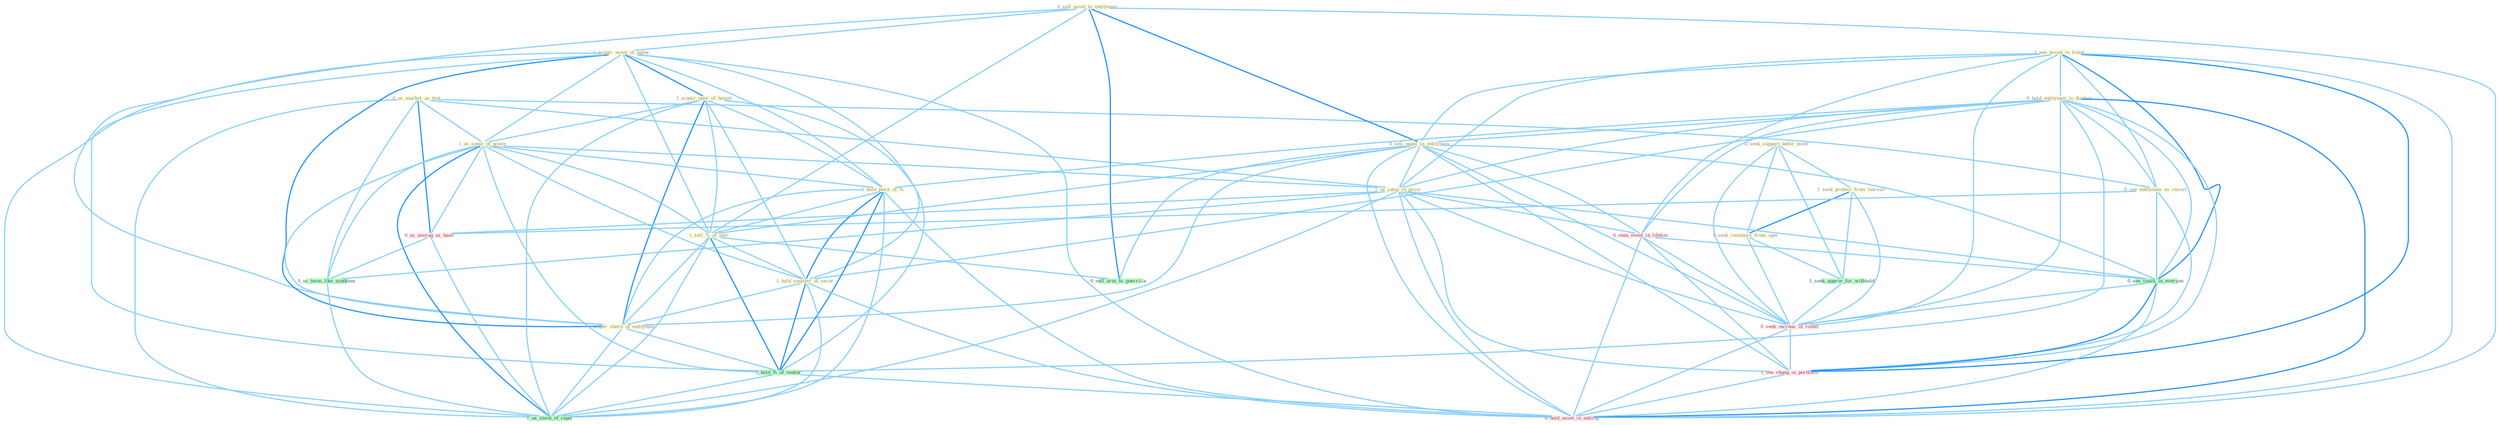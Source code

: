 Graph G{ 
    node
    [shape=polygon,style=filled,width=.5,height=.06,color="#BDFCC9",fixedsize=true,fontsize=4,
    fontcolor="#2f4f4f"];
    {node
    [color="#ffffe0", fontcolor="#8b7d6b"] "0_seek_support_befor_meet " "0_us_market_as_tool " "1_seek_protect_from_lawsuit " "0_sell_asset_to_entitynam " "1_see_break_in_trend " "0_hold_entitynam_in_disdain " "0_see_entitynam_as_resort " "0_sell_panel_in_entitynam " "1_acquir_asset_of_agenc " "1_acquir_oper_of_hospit " "1_us_some_of_proce " "1_hold_posit_of_% " "1_sell_%_of_unit " "1_hold_smatter_of_secur " "1_seek_reimburs_from_oper " "1_us_jump_in_price " "1_acquir_share_of_entitynam "}
{node [color="#fff0f5", fontcolor="#b22222"] "0_seen_event_in_lifetim " "0_us_averag_as_base " "0_seek_increas_in_round " "1_see_chang_in_portfolio " "0_hold_asset_in_anticip "}
edge [color="#B0E2FF"];

	"0_seek_support_befor_meet " -- "1_seek_protect_from_lawsuit " [w="1", color="#87cefa" ];
	"0_seek_support_befor_meet " -- "1_seek_reimburs_from_oper " [w="1", color="#87cefa" ];
	"0_seek_support_befor_meet " -- "1_seek_approv_for_withhold " [w="1", color="#87cefa" ];
	"0_seek_support_befor_meet " -- "0_seek_increas_in_round " [w="1", color="#87cefa" ];
	"0_us_market_as_tool " -- "0_see_entitynam_as_resort " [w="1", color="#87cefa" ];
	"0_us_market_as_tool " -- "1_us_some_of_proce " [w="1", color="#87cefa" ];
	"0_us_market_as_tool " -- "1_us_jump_in_price " [w="1", color="#87cefa" ];
	"0_us_market_as_tool " -- "0_us_averag_as_base " [w="2", color="#1e90ff" , len=0.8];
	"0_us_market_as_tool " -- "1_us_term_like_syndrom " [w="1", color="#87cefa" ];
	"0_us_market_as_tool " -- "1_us_stock_of_capit " [w="1", color="#87cefa" ];
	"1_seek_protect_from_lawsuit " -- "1_seek_reimburs_from_oper " [w="2", color="#1e90ff" , len=0.8];
	"1_seek_protect_from_lawsuit " -- "1_seek_approv_for_withhold " [w="1", color="#87cefa" ];
	"1_seek_protect_from_lawsuit " -- "0_seek_increas_in_round " [w="1", color="#87cefa" ];
	"0_sell_asset_to_entitynam " -- "0_sell_panel_in_entitynam " [w="2", color="#1e90ff" , len=0.8];
	"0_sell_asset_to_entitynam " -- "1_acquir_asset_of_agenc " [w="1", color="#87cefa" ];
	"0_sell_asset_to_entitynam " -- "1_sell_%_of_unit " [w="1", color="#87cefa" ];
	"0_sell_asset_to_entitynam " -- "1_acquir_share_of_entitynam " [w="1", color="#87cefa" ];
	"0_sell_asset_to_entitynam " -- "0_sell_arm_to_guerrilla " [w="2", color="#1e90ff" , len=0.8];
	"0_sell_asset_to_entitynam " -- "0_hold_asset_in_anticip " [w="1", color="#87cefa" ];
	"1_see_break_in_trend " -- "0_hold_entitynam_in_disdain " [w="1", color="#87cefa" ];
	"1_see_break_in_trend " -- "0_see_entitynam_as_resort " [w="1", color="#87cefa" ];
	"1_see_break_in_trend " -- "0_sell_panel_in_entitynam " [w="1", color="#87cefa" ];
	"1_see_break_in_trend " -- "1_us_jump_in_price " [w="1", color="#87cefa" ];
	"1_see_break_in_trend " -- "0_seen_event_in_lifetim " [w="1", color="#87cefa" ];
	"1_see_break_in_trend " -- "0_see_vaniti_in_everyon " [w="2", color="#1e90ff" , len=0.8];
	"1_see_break_in_trend " -- "0_seek_increas_in_round " [w="1", color="#87cefa" ];
	"1_see_break_in_trend " -- "1_see_chang_in_portfolio " [w="2", color="#1e90ff" , len=0.8];
	"1_see_break_in_trend " -- "0_hold_asset_in_anticip " [w="1", color="#87cefa" ];
	"0_hold_entitynam_in_disdain " -- "0_see_entitynam_as_resort " [w="1", color="#87cefa" ];
	"0_hold_entitynam_in_disdain " -- "0_sell_panel_in_entitynam " [w="1", color="#87cefa" ];
	"0_hold_entitynam_in_disdain " -- "1_hold_posit_of_% " [w="1", color="#87cefa" ];
	"0_hold_entitynam_in_disdain " -- "1_hold_smatter_of_secur " [w="1", color="#87cefa" ];
	"0_hold_entitynam_in_disdain " -- "1_us_jump_in_price " [w="1", color="#87cefa" ];
	"0_hold_entitynam_in_disdain " -- "0_seen_event_in_lifetim " [w="1", color="#87cefa" ];
	"0_hold_entitynam_in_disdain " -- "1_hold_%_of_ventur " [w="1", color="#87cefa" ];
	"0_hold_entitynam_in_disdain " -- "0_see_vaniti_in_everyon " [w="1", color="#87cefa" ];
	"0_hold_entitynam_in_disdain " -- "0_seek_increas_in_round " [w="1", color="#87cefa" ];
	"0_hold_entitynam_in_disdain " -- "1_see_chang_in_portfolio " [w="1", color="#87cefa" ];
	"0_hold_entitynam_in_disdain " -- "0_hold_asset_in_anticip " [w="2", color="#1e90ff" , len=0.8];
	"0_see_entitynam_as_resort " -- "0_us_averag_as_base " [w="1", color="#87cefa" ];
	"0_see_entitynam_as_resort " -- "0_see_vaniti_in_everyon " [w="1", color="#87cefa" ];
	"0_see_entitynam_as_resort " -- "1_see_chang_in_portfolio " [w="1", color="#87cefa" ];
	"0_sell_panel_in_entitynam " -- "1_sell_%_of_unit " [w="1", color="#87cefa" ];
	"0_sell_panel_in_entitynam " -- "1_us_jump_in_price " [w="1", color="#87cefa" ];
	"0_sell_panel_in_entitynam " -- "1_acquir_share_of_entitynam " [w="1", color="#87cefa" ];
	"0_sell_panel_in_entitynam " -- "0_seen_event_in_lifetim " [w="1", color="#87cefa" ];
	"0_sell_panel_in_entitynam " -- "0_see_vaniti_in_everyon " [w="1", color="#87cefa" ];
	"0_sell_panel_in_entitynam " -- "0_sell_arm_to_guerrilla " [w="1", color="#87cefa" ];
	"0_sell_panel_in_entitynam " -- "0_seek_increas_in_round " [w="1", color="#87cefa" ];
	"0_sell_panel_in_entitynam " -- "1_see_chang_in_portfolio " [w="1", color="#87cefa" ];
	"0_sell_panel_in_entitynam " -- "0_hold_asset_in_anticip " [w="1", color="#87cefa" ];
	"1_acquir_asset_of_agenc " -- "1_acquir_oper_of_hospit " [w="2", color="#1e90ff" , len=0.8];
	"1_acquir_asset_of_agenc " -- "1_us_some_of_proce " [w="1", color="#87cefa" ];
	"1_acquir_asset_of_agenc " -- "1_hold_posit_of_% " [w="1", color="#87cefa" ];
	"1_acquir_asset_of_agenc " -- "1_sell_%_of_unit " [w="1", color="#87cefa" ];
	"1_acquir_asset_of_agenc " -- "1_hold_smatter_of_secur " [w="1", color="#87cefa" ];
	"1_acquir_asset_of_agenc " -- "1_acquir_share_of_entitynam " [w="2", color="#1e90ff" , len=0.8];
	"1_acquir_asset_of_agenc " -- "1_hold_%_of_ventur " [w="1", color="#87cefa" ];
	"1_acquir_asset_of_agenc " -- "1_us_stock_of_capit " [w="1", color="#87cefa" ];
	"1_acquir_asset_of_agenc " -- "0_hold_asset_in_anticip " [w="1", color="#87cefa" ];
	"1_acquir_oper_of_hospit " -- "1_us_some_of_proce " [w="1", color="#87cefa" ];
	"1_acquir_oper_of_hospit " -- "1_hold_posit_of_% " [w="1", color="#87cefa" ];
	"1_acquir_oper_of_hospit " -- "1_sell_%_of_unit " [w="1", color="#87cefa" ];
	"1_acquir_oper_of_hospit " -- "1_hold_smatter_of_secur " [w="1", color="#87cefa" ];
	"1_acquir_oper_of_hospit " -- "1_acquir_share_of_entitynam " [w="2", color="#1e90ff" , len=0.8];
	"1_acquir_oper_of_hospit " -- "1_hold_%_of_ventur " [w="1", color="#87cefa" ];
	"1_acquir_oper_of_hospit " -- "1_us_stock_of_capit " [w="1", color="#87cefa" ];
	"1_us_some_of_proce " -- "1_hold_posit_of_% " [w="1", color="#87cefa" ];
	"1_us_some_of_proce " -- "1_sell_%_of_unit " [w="1", color="#87cefa" ];
	"1_us_some_of_proce " -- "1_hold_smatter_of_secur " [w="1", color="#87cefa" ];
	"1_us_some_of_proce " -- "1_us_jump_in_price " [w="1", color="#87cefa" ];
	"1_us_some_of_proce " -- "1_acquir_share_of_entitynam " [w="1", color="#87cefa" ];
	"1_us_some_of_proce " -- "0_us_averag_as_base " [w="1", color="#87cefa" ];
	"1_us_some_of_proce " -- "1_us_term_like_syndrom " [w="1", color="#87cefa" ];
	"1_us_some_of_proce " -- "1_hold_%_of_ventur " [w="1", color="#87cefa" ];
	"1_us_some_of_proce " -- "1_us_stock_of_capit " [w="2", color="#1e90ff" , len=0.8];
	"1_hold_posit_of_% " -- "1_sell_%_of_unit " [w="1", color="#87cefa" ];
	"1_hold_posit_of_% " -- "1_hold_smatter_of_secur " [w="2", color="#1e90ff" , len=0.8];
	"1_hold_posit_of_% " -- "1_acquir_share_of_entitynam " [w="1", color="#87cefa" ];
	"1_hold_posit_of_% " -- "1_hold_%_of_ventur " [w="2", color="#1e90ff" , len=0.8];
	"1_hold_posit_of_% " -- "1_us_stock_of_capit " [w="1", color="#87cefa" ];
	"1_hold_posit_of_% " -- "0_hold_asset_in_anticip " [w="1", color="#87cefa" ];
	"1_sell_%_of_unit " -- "1_hold_smatter_of_secur " [w="1", color="#87cefa" ];
	"1_sell_%_of_unit " -- "1_acquir_share_of_entitynam " [w="1", color="#87cefa" ];
	"1_sell_%_of_unit " -- "1_hold_%_of_ventur " [w="2", color="#1e90ff" , len=0.8];
	"1_sell_%_of_unit " -- "0_sell_arm_to_guerrilla " [w="1", color="#87cefa" ];
	"1_sell_%_of_unit " -- "1_us_stock_of_capit " [w="1", color="#87cefa" ];
	"1_hold_smatter_of_secur " -- "1_acquir_share_of_entitynam " [w="1", color="#87cefa" ];
	"1_hold_smatter_of_secur " -- "1_hold_%_of_ventur " [w="2", color="#1e90ff" , len=0.8];
	"1_hold_smatter_of_secur " -- "1_us_stock_of_capit " [w="1", color="#87cefa" ];
	"1_hold_smatter_of_secur " -- "0_hold_asset_in_anticip " [w="1", color="#87cefa" ];
	"1_seek_reimburs_from_oper " -- "1_seek_approv_for_withhold " [w="1", color="#87cefa" ];
	"1_seek_reimburs_from_oper " -- "0_seek_increas_in_round " [w="1", color="#87cefa" ];
	"1_us_jump_in_price " -- "0_seen_event_in_lifetim " [w="1", color="#87cefa" ];
	"1_us_jump_in_price " -- "0_us_averag_as_base " [w="1", color="#87cefa" ];
	"1_us_jump_in_price " -- "1_us_term_like_syndrom " [w="1", color="#87cefa" ];
	"1_us_jump_in_price " -- "0_see_vaniti_in_everyon " [w="1", color="#87cefa" ];
	"1_us_jump_in_price " -- "0_seek_increas_in_round " [w="1", color="#87cefa" ];
	"1_us_jump_in_price " -- "1_us_stock_of_capit " [w="1", color="#87cefa" ];
	"1_us_jump_in_price " -- "1_see_chang_in_portfolio " [w="1", color="#87cefa" ];
	"1_us_jump_in_price " -- "0_hold_asset_in_anticip " [w="1", color="#87cefa" ];
	"1_acquir_share_of_entitynam " -- "1_hold_%_of_ventur " [w="1", color="#87cefa" ];
	"1_acquir_share_of_entitynam " -- "1_us_stock_of_capit " [w="1", color="#87cefa" ];
	"0_seen_event_in_lifetim " -- "0_see_vaniti_in_everyon " [w="1", color="#87cefa" ];
	"0_seen_event_in_lifetim " -- "0_seek_increas_in_round " [w="1", color="#87cefa" ];
	"0_seen_event_in_lifetim " -- "1_see_chang_in_portfolio " [w="1", color="#87cefa" ];
	"0_seen_event_in_lifetim " -- "0_hold_asset_in_anticip " [w="1", color="#87cefa" ];
	"0_us_averag_as_base " -- "1_us_term_like_syndrom " [w="1", color="#87cefa" ];
	"0_us_averag_as_base " -- "1_us_stock_of_capit " [w="1", color="#87cefa" ];
	"1_us_term_like_syndrom " -- "1_us_stock_of_capit " [w="1", color="#87cefa" ];
	"1_seek_approv_for_withhold " -- "0_seek_increas_in_round " [w="1", color="#87cefa" ];
	"1_hold_%_of_ventur " -- "1_us_stock_of_capit " [w="1", color="#87cefa" ];
	"1_hold_%_of_ventur " -- "0_hold_asset_in_anticip " [w="1", color="#87cefa" ];
	"0_see_vaniti_in_everyon " -- "0_seek_increas_in_round " [w="1", color="#87cefa" ];
	"0_see_vaniti_in_everyon " -- "1_see_chang_in_portfolio " [w="2", color="#1e90ff" , len=0.8];
	"0_see_vaniti_in_everyon " -- "0_hold_asset_in_anticip " [w="1", color="#87cefa" ];
	"0_seek_increas_in_round " -- "1_see_chang_in_portfolio " [w="1", color="#87cefa" ];
	"0_seek_increas_in_round " -- "0_hold_asset_in_anticip " [w="1", color="#87cefa" ];
	"1_see_chang_in_portfolio " -- "0_hold_asset_in_anticip " [w="1", color="#87cefa" ];
}